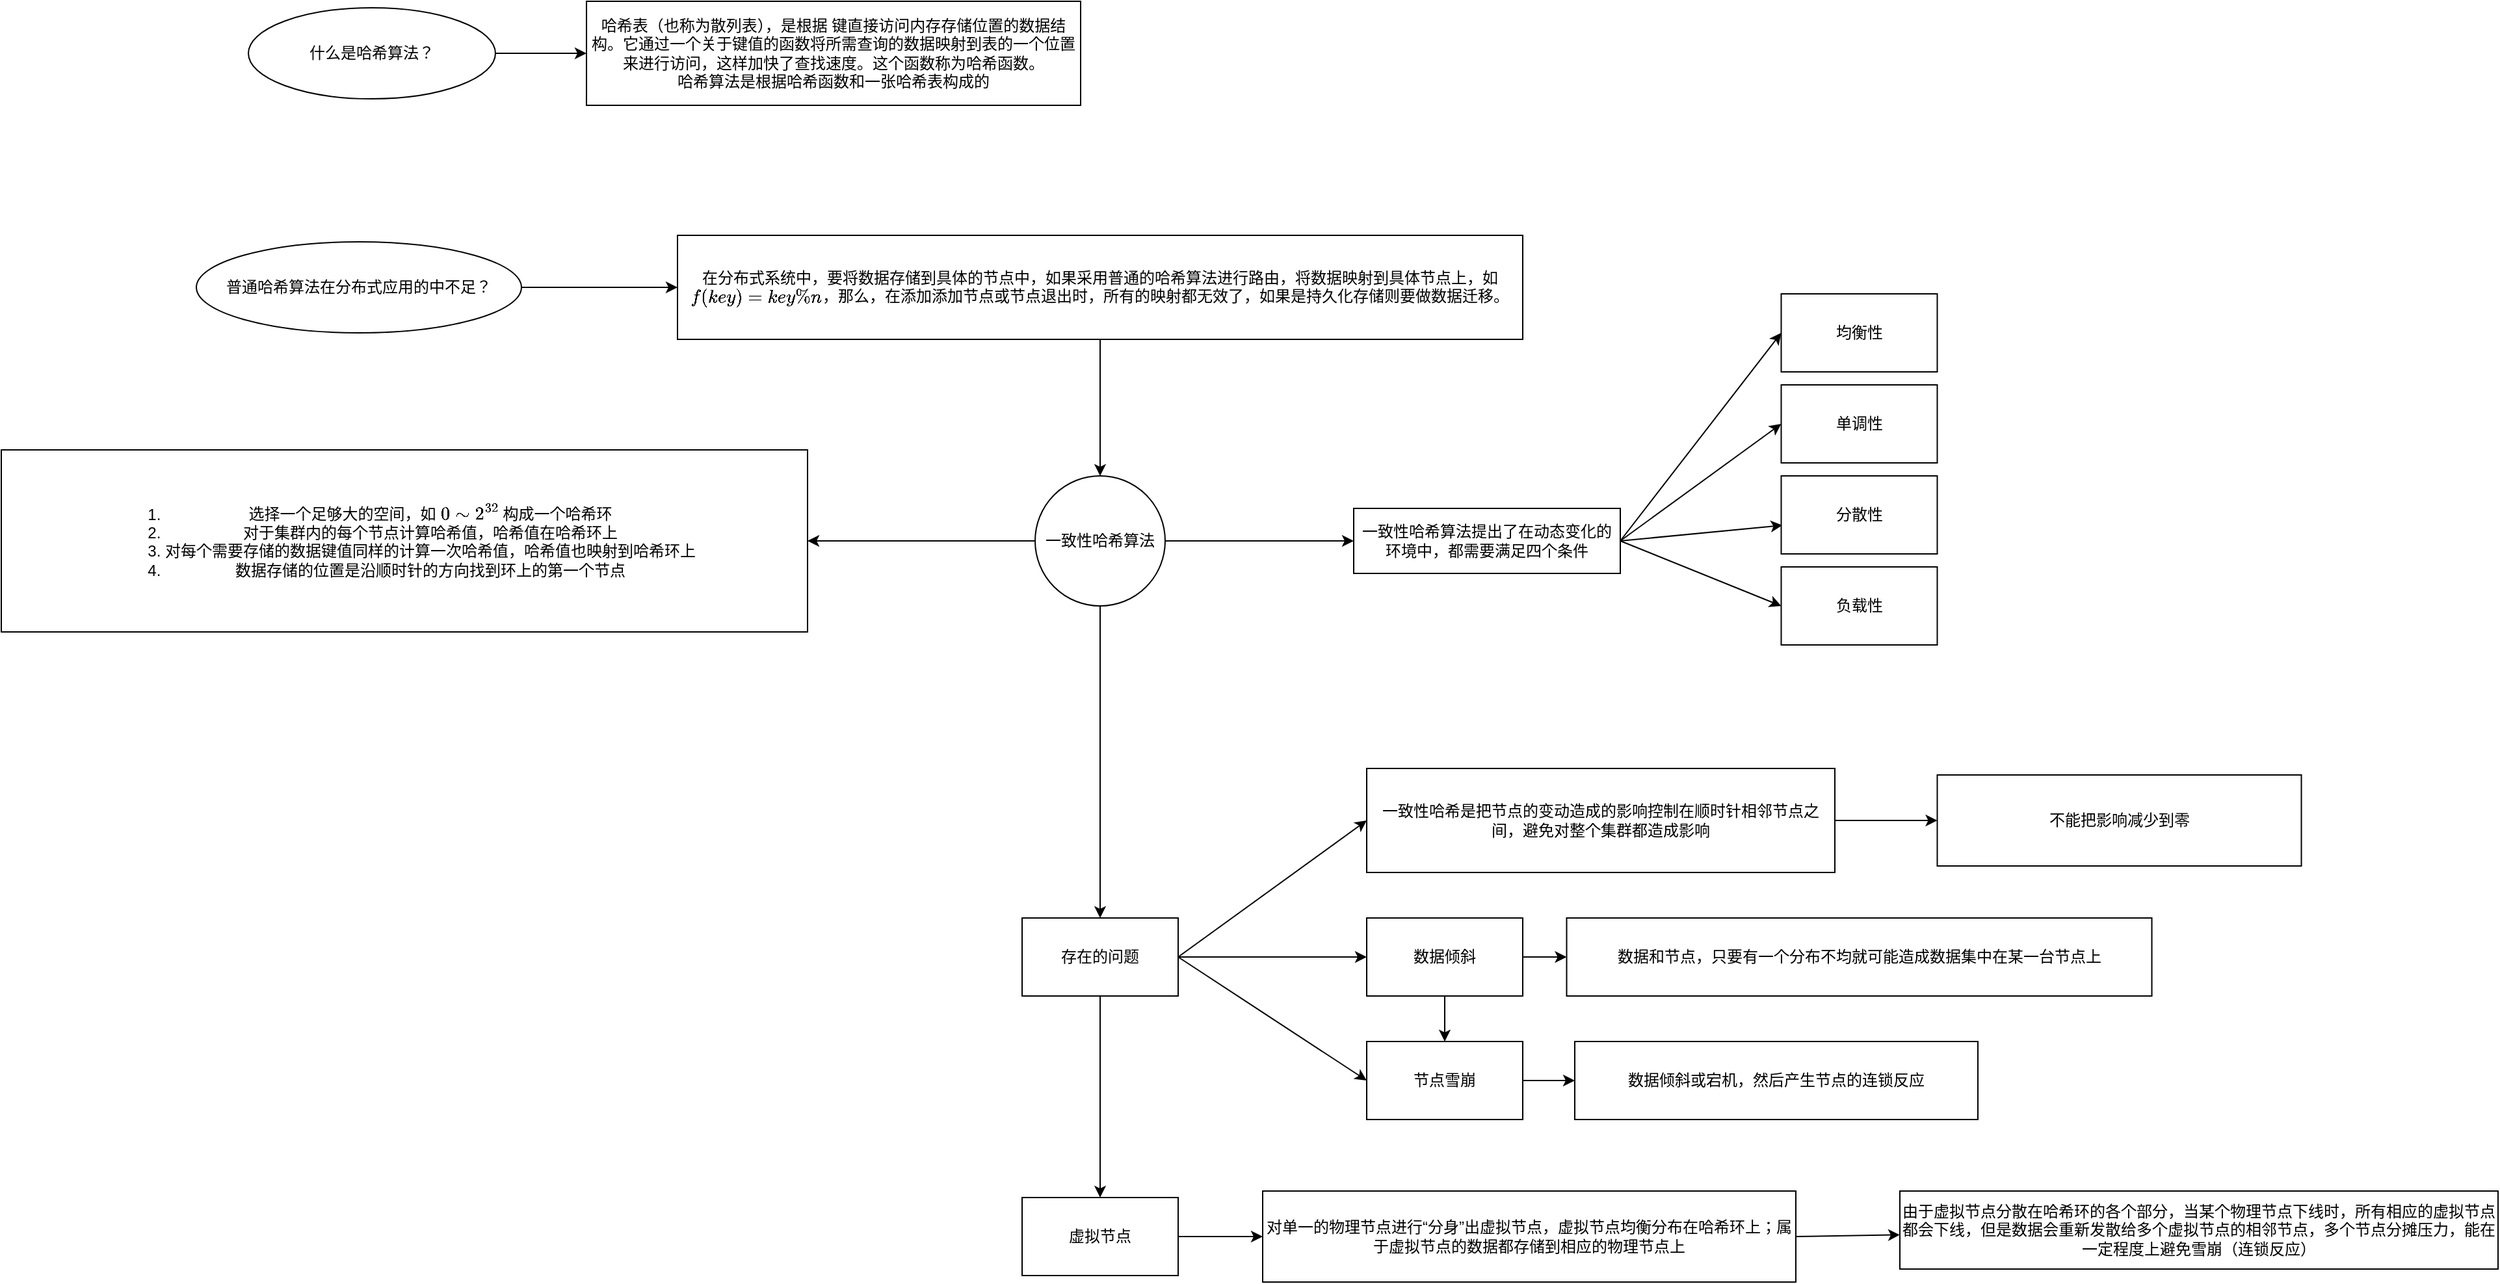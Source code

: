<mxfile version="14.6.6" type="github">
  <diagram id="_ftIEuQbQowRMAcyedYQ" name="哈希算法">
    <mxGraphModel dx="2066" dy="1202" grid="1" gridSize="10" guides="1" tooltips="1" connect="1" arrows="1" fold="1" page="1" pageScale="1" pageWidth="3300" pageHeight="4681" math="1" shadow="0">
      <root>
        <mxCell id="0" />
        <mxCell id="1" parent="0" />
        <mxCell id="ZgCmA2nvShc4hJAHGpMs-3" style="edgeStyle=none;rounded=0;orthogonalLoop=1;jettySize=auto;html=1;exitX=1;exitY=0.5;exitDx=0;exitDy=0;entryX=0;entryY=0.5;entryDx=0;entryDy=0;" parent="1" source="ZgCmA2nvShc4hJAHGpMs-1" target="ZgCmA2nvShc4hJAHGpMs-2" edge="1">
          <mxGeometry relative="1" as="geometry" />
        </mxCell>
        <mxCell id="ZgCmA2nvShc4hJAHGpMs-1" value="什么是哈希算法？" style="ellipse;whiteSpace=wrap;html=1;" parent="1" vertex="1">
          <mxGeometry x="540" y="175" width="190" height="70" as="geometry" />
        </mxCell>
        <mxCell id="ZgCmA2nvShc4hJAHGpMs-2" value="哈希表（也称为散列表），是根据 键直接访问内存存储位置的数据结构。它通过一个关于键值的函数将所需查询的数据映射到表的一个位置来进行访问，这样加快了查找速度。这个函数称为哈希函数。&lt;br&gt;哈希算法是根据哈希函数和一张哈希表构成的" style="rounded=0;whiteSpace=wrap;html=1;" parent="1" vertex="1">
          <mxGeometry x="800" y="170" width="380" height="80" as="geometry" />
        </mxCell>
        <mxCell id="ZgCmA2nvShc4hJAHGpMs-7" style="edgeStyle=none;rounded=0;orthogonalLoop=1;jettySize=auto;html=1;exitX=1;exitY=0.5;exitDx=0;exitDy=0;entryX=0;entryY=0.5;entryDx=0;entryDy=0;" parent="1" source="ZgCmA2nvShc4hJAHGpMs-4" target="ZgCmA2nvShc4hJAHGpMs-6" edge="1">
          <mxGeometry relative="1" as="geometry" />
        </mxCell>
        <mxCell id="ZgCmA2nvShc4hJAHGpMs-4" value="普通哈希算法在分布式应用的中不足？" style="ellipse;whiteSpace=wrap;html=1;" parent="1" vertex="1">
          <mxGeometry x="500" y="355" width="250" height="70" as="geometry" />
        </mxCell>
        <mxCell id="ZgCmA2nvShc4hJAHGpMs-9" style="edgeStyle=none;rounded=0;orthogonalLoop=1;jettySize=auto;html=1;exitX=0.5;exitY=1;exitDx=0;exitDy=0;entryX=0.5;entryY=0;entryDx=0;entryDy=0;" parent="1" source="ZgCmA2nvShc4hJAHGpMs-6" target="ZgCmA2nvShc4hJAHGpMs-8" edge="1">
          <mxGeometry relative="1" as="geometry" />
        </mxCell>
        <mxCell id="ZgCmA2nvShc4hJAHGpMs-6" value="在分布式系统中，要将数据存储到具体的节点中，如果采用普通的哈希算法进行路由，将数据映射到具体节点上，如 `f(key) = key % n`，那么，在添加添加节点或节点退出时，所有的映射都无效了，如果是持久化存储则要做数据迁移。" style="rounded=0;whiteSpace=wrap;html=1;" parent="1" vertex="1">
          <mxGeometry x="870" y="350" width="650" height="80" as="geometry" />
        </mxCell>
        <mxCell id="wSCQ2BmdZy3b9YI79-c1-19" style="edgeStyle=none;rounded=0;orthogonalLoop=1;jettySize=auto;html=1;exitX=1;exitY=0.5;exitDx=0;exitDy=0;entryX=0;entryY=0.5;entryDx=0;entryDy=0;" edge="1" parent="1" source="ZgCmA2nvShc4hJAHGpMs-8" target="ZgCmA2nvShc4hJAHGpMs-10">
          <mxGeometry relative="1" as="geometry" />
        </mxCell>
        <mxCell id="wSCQ2BmdZy3b9YI79-c1-20" style="edgeStyle=none;rounded=0;orthogonalLoop=1;jettySize=auto;html=1;exitX=0.5;exitY=1;exitDx=0;exitDy=0;" edge="1" parent="1" source="ZgCmA2nvShc4hJAHGpMs-8" target="wSCQ2BmdZy3b9YI79-c1-7">
          <mxGeometry relative="1" as="geometry" />
        </mxCell>
        <mxCell id="wSCQ2BmdZy3b9YI79-c1-27" style="edgeStyle=none;rounded=0;orthogonalLoop=1;jettySize=auto;html=1;exitX=0;exitY=0.5;exitDx=0;exitDy=0;" edge="1" parent="1" source="ZgCmA2nvShc4hJAHGpMs-8" target="wSCQ2BmdZy3b9YI79-c1-1">
          <mxGeometry relative="1" as="geometry" />
        </mxCell>
        <mxCell id="ZgCmA2nvShc4hJAHGpMs-8" value="一致性哈希算法" style="ellipse;whiteSpace=wrap;html=1;aspect=fixed;" parent="1" vertex="1">
          <mxGeometry x="1145" y="535" width="100" height="100" as="geometry" />
        </mxCell>
        <mxCell id="ZgCmA2nvShc4hJAHGpMs-13" value="" style="edgeStyle=none;rounded=0;orthogonalLoop=1;jettySize=auto;html=1;exitX=1;exitY=0.5;exitDx=0;exitDy=0;entryX=0;entryY=0.5;entryDx=0;entryDy=0;" parent="1" source="ZgCmA2nvShc4hJAHGpMs-10" target="ZgCmA2nvShc4hJAHGpMs-12" edge="1">
          <mxGeometry relative="1" as="geometry" />
        </mxCell>
        <mxCell id="ZgCmA2nvShc4hJAHGpMs-17" style="edgeStyle=none;rounded=0;orthogonalLoop=1;jettySize=auto;html=1;exitX=1;exitY=0.5;exitDx=0;exitDy=0;entryX=0;entryY=0.5;entryDx=0;entryDy=0;" parent="1" source="ZgCmA2nvShc4hJAHGpMs-10" target="ZgCmA2nvShc4hJAHGpMs-14" edge="1">
          <mxGeometry relative="1" as="geometry" />
        </mxCell>
        <mxCell id="ZgCmA2nvShc4hJAHGpMs-18" style="edgeStyle=none;rounded=0;orthogonalLoop=1;jettySize=auto;html=1;exitX=1;exitY=0.5;exitDx=0;exitDy=0;entryX=0.008;entryY=0.633;entryDx=0;entryDy=0;entryPerimeter=0;" parent="1" source="ZgCmA2nvShc4hJAHGpMs-10" target="ZgCmA2nvShc4hJAHGpMs-15" edge="1">
          <mxGeometry relative="1" as="geometry" />
        </mxCell>
        <mxCell id="ZgCmA2nvShc4hJAHGpMs-19" style="edgeStyle=none;rounded=0;orthogonalLoop=1;jettySize=auto;html=1;exitX=1;exitY=0.5;exitDx=0;exitDy=0;entryX=0;entryY=0.5;entryDx=0;entryDy=0;" parent="1" source="ZgCmA2nvShc4hJAHGpMs-10" target="ZgCmA2nvShc4hJAHGpMs-16" edge="1">
          <mxGeometry relative="1" as="geometry" />
        </mxCell>
        <mxCell id="ZgCmA2nvShc4hJAHGpMs-10" value="一致性哈希算法提出了在动态变化的环境中，都需要满足四个条件" style="whiteSpace=wrap;html=1;" parent="1" vertex="1">
          <mxGeometry x="1390" y="560" width="205" height="50" as="geometry" />
        </mxCell>
        <mxCell id="ZgCmA2nvShc4hJAHGpMs-12" value="均衡性" style="whiteSpace=wrap;html=1;" parent="1" vertex="1">
          <mxGeometry x="1718.75" y="395" width="120" height="60" as="geometry" />
        </mxCell>
        <mxCell id="ZgCmA2nvShc4hJAHGpMs-14" value="单调性" style="whiteSpace=wrap;html=1;" parent="1" vertex="1">
          <mxGeometry x="1718.75" y="465" width="120" height="60" as="geometry" />
        </mxCell>
        <mxCell id="ZgCmA2nvShc4hJAHGpMs-15" value="分散性" style="whiteSpace=wrap;html=1;" parent="1" vertex="1">
          <mxGeometry x="1718.75" y="535" width="120" height="60" as="geometry" />
        </mxCell>
        <mxCell id="ZgCmA2nvShc4hJAHGpMs-16" value="负载性" style="whiteSpace=wrap;html=1;" parent="1" vertex="1">
          <mxGeometry x="1718.75" y="605" width="120" height="60" as="geometry" />
        </mxCell>
        <mxCell id="wSCQ2BmdZy3b9YI79-c1-1" value="&lt;ol&gt;&lt;li&gt;选择一个足够大的空间，如 `0 ~ 2^32` 构成一个哈希环&lt;/li&gt;&lt;li&gt;对于集群内的每个节点计算哈希值，哈希值在哈希环上&lt;/li&gt;&lt;li&gt;对每个需要存储的数据键值同样的计算一次哈希值，哈希值也映射到哈希环上&lt;/li&gt;&lt;li&gt;数据存储的位置是沿顺时针的方向找到环上的第一个节点&lt;/li&gt;&lt;/ol&gt;" style="whiteSpace=wrap;html=1;" vertex="1" parent="1">
          <mxGeometry x="350" y="515" width="620" height="140" as="geometry" />
        </mxCell>
        <mxCell id="wSCQ2BmdZy3b9YI79-c1-6" style="edgeStyle=orthogonalEdgeStyle;rounded=0;orthogonalLoop=1;jettySize=auto;html=1;exitX=1;exitY=0.5;exitDx=0;exitDy=0;entryX=0;entryY=0.5;entryDx=0;entryDy=0;" edge="1" parent="1" source="wSCQ2BmdZy3b9YI79-c1-3" target="wSCQ2BmdZy3b9YI79-c1-5">
          <mxGeometry relative="1" as="geometry" />
        </mxCell>
        <mxCell id="wSCQ2BmdZy3b9YI79-c1-3" value="一致性哈希是把节点的变动造成的影响控制在顺时针相邻节点之间，避免对整个集群都造成影响" style="rounded=0;whiteSpace=wrap;html=1;" vertex="1" parent="1">
          <mxGeometry x="1400" y="760" width="360" height="80" as="geometry" />
        </mxCell>
        <mxCell id="wSCQ2BmdZy3b9YI79-c1-5" value="不能把影响减少到零" style="rounded=0;whiteSpace=wrap;html=1;" vertex="1" parent="1">
          <mxGeometry x="1838.75" y="765" width="280" height="70" as="geometry" />
        </mxCell>
        <mxCell id="wSCQ2BmdZy3b9YI79-c1-8" style="rounded=0;orthogonalLoop=1;jettySize=auto;html=1;exitX=1;exitY=0.5;exitDx=0;exitDy=0;entryX=0;entryY=0.5;entryDx=0;entryDy=0;" edge="1" parent="1" source="wSCQ2BmdZy3b9YI79-c1-7" target="wSCQ2BmdZy3b9YI79-c1-3">
          <mxGeometry relative="1" as="geometry" />
        </mxCell>
        <mxCell id="wSCQ2BmdZy3b9YI79-c1-11" style="edgeStyle=none;rounded=0;orthogonalLoop=1;jettySize=auto;html=1;exitX=1;exitY=0.5;exitDx=0;exitDy=0;entryX=0;entryY=0.5;entryDx=0;entryDy=0;" edge="1" parent="1" source="wSCQ2BmdZy3b9YI79-c1-7" target="wSCQ2BmdZy3b9YI79-c1-9">
          <mxGeometry relative="1" as="geometry" />
        </mxCell>
        <mxCell id="wSCQ2BmdZy3b9YI79-c1-14" style="edgeStyle=none;rounded=0;orthogonalLoop=1;jettySize=auto;html=1;exitX=1;exitY=0.5;exitDx=0;exitDy=0;entryX=0;entryY=0.5;entryDx=0;entryDy=0;" edge="1" parent="1" source="wSCQ2BmdZy3b9YI79-c1-7" target="wSCQ2BmdZy3b9YI79-c1-13">
          <mxGeometry relative="1" as="geometry" />
        </mxCell>
        <mxCell id="wSCQ2BmdZy3b9YI79-c1-22" style="edgeStyle=none;rounded=0;orthogonalLoop=1;jettySize=auto;html=1;exitX=0.5;exitY=1;exitDx=0;exitDy=0;" edge="1" parent="1" source="wSCQ2BmdZy3b9YI79-c1-7" target="wSCQ2BmdZy3b9YI79-c1-21">
          <mxGeometry relative="1" as="geometry" />
        </mxCell>
        <mxCell id="wSCQ2BmdZy3b9YI79-c1-7" value="存在的问题" style="rounded=0;whiteSpace=wrap;html=1;" vertex="1" parent="1">
          <mxGeometry x="1135" y="875" width="120" height="60" as="geometry" />
        </mxCell>
        <mxCell id="wSCQ2BmdZy3b9YI79-c1-12" style="edgeStyle=none;rounded=0;orthogonalLoop=1;jettySize=auto;html=1;exitX=1;exitY=0.5;exitDx=0;exitDy=0;entryX=0;entryY=0.5;entryDx=0;entryDy=0;" edge="1" parent="1" source="wSCQ2BmdZy3b9YI79-c1-9" target="wSCQ2BmdZy3b9YI79-c1-10">
          <mxGeometry relative="1" as="geometry" />
        </mxCell>
        <mxCell id="wSCQ2BmdZy3b9YI79-c1-15" style="edgeStyle=none;rounded=0;orthogonalLoop=1;jettySize=auto;html=1;exitX=0.5;exitY=1;exitDx=0;exitDy=0;entryX=0.5;entryY=0;entryDx=0;entryDy=0;" edge="1" parent="1" source="wSCQ2BmdZy3b9YI79-c1-9" target="wSCQ2BmdZy3b9YI79-c1-13">
          <mxGeometry relative="1" as="geometry" />
        </mxCell>
        <mxCell id="wSCQ2BmdZy3b9YI79-c1-9" value="数据倾斜" style="rounded=0;whiteSpace=wrap;html=1;" vertex="1" parent="1">
          <mxGeometry x="1400" y="875" width="120" height="60" as="geometry" />
        </mxCell>
        <mxCell id="wSCQ2BmdZy3b9YI79-c1-10" value="数据和节点，只要有一个分布不均就可能造成数据集中在某一台节点上" style="rounded=0;whiteSpace=wrap;html=1;" vertex="1" parent="1">
          <mxGeometry x="1553.75" y="875" width="450" height="60" as="geometry" />
        </mxCell>
        <mxCell id="wSCQ2BmdZy3b9YI79-c1-17" style="edgeStyle=none;rounded=0;orthogonalLoop=1;jettySize=auto;html=1;exitX=1;exitY=0.5;exitDx=0;exitDy=0;entryX=0;entryY=0.5;entryDx=0;entryDy=0;" edge="1" parent="1" source="wSCQ2BmdZy3b9YI79-c1-13" target="wSCQ2BmdZy3b9YI79-c1-16">
          <mxGeometry relative="1" as="geometry" />
        </mxCell>
        <mxCell id="wSCQ2BmdZy3b9YI79-c1-13" value="节点雪崩" style="rounded=0;whiteSpace=wrap;html=1;" vertex="1" parent="1">
          <mxGeometry x="1400" y="970" width="120" height="60" as="geometry" />
        </mxCell>
        <mxCell id="wSCQ2BmdZy3b9YI79-c1-16" value="数据倾斜或宕机，然后产生节点的连锁反应" style="rounded=0;whiteSpace=wrap;html=1;" vertex="1" parent="1">
          <mxGeometry x="1560" y="970" width="310" height="60" as="geometry" />
        </mxCell>
        <mxCell id="wSCQ2BmdZy3b9YI79-c1-24" style="edgeStyle=none;rounded=0;orthogonalLoop=1;jettySize=auto;html=1;exitX=1;exitY=0.5;exitDx=0;exitDy=0;" edge="1" parent="1" source="wSCQ2BmdZy3b9YI79-c1-21" target="wSCQ2BmdZy3b9YI79-c1-23">
          <mxGeometry relative="1" as="geometry" />
        </mxCell>
        <mxCell id="wSCQ2BmdZy3b9YI79-c1-21" value="虚拟节点" style="rounded=0;whiteSpace=wrap;html=1;" vertex="1" parent="1">
          <mxGeometry x="1135" y="1090" width="120" height="60" as="geometry" />
        </mxCell>
        <mxCell id="wSCQ2BmdZy3b9YI79-c1-26" style="edgeStyle=none;rounded=0;orthogonalLoop=1;jettySize=auto;html=1;exitX=1;exitY=0.5;exitDx=0;exitDy=0;" edge="1" parent="1" source="wSCQ2BmdZy3b9YI79-c1-23" target="wSCQ2BmdZy3b9YI79-c1-25">
          <mxGeometry relative="1" as="geometry" />
        </mxCell>
        <mxCell id="wSCQ2BmdZy3b9YI79-c1-23" value="对单一的物理节点进行“分身”出虚拟节点，虚拟节点均衡分布在哈希环上；属于虚拟节点的数据都存储到相应的物理节点上" style="rounded=0;whiteSpace=wrap;html=1;" vertex="1" parent="1">
          <mxGeometry x="1320" y="1085" width="410" height="70" as="geometry" />
        </mxCell>
        <mxCell id="wSCQ2BmdZy3b9YI79-c1-25" value="由于虚拟节点分散在哈希环的各个部分，当某个物理节点下线时，所有相应的虚拟节点都会下线，但是数据会重新发散给多个虚拟节点的相邻节点，多个节点分摊压力，能在一定程度上避免雪崩（连锁反应）" style="rounded=0;whiteSpace=wrap;html=1;" vertex="1" parent="1">
          <mxGeometry x="1810" y="1085" width="460" height="60" as="geometry" />
        </mxCell>
      </root>
    </mxGraphModel>
  </diagram>
</mxfile>
